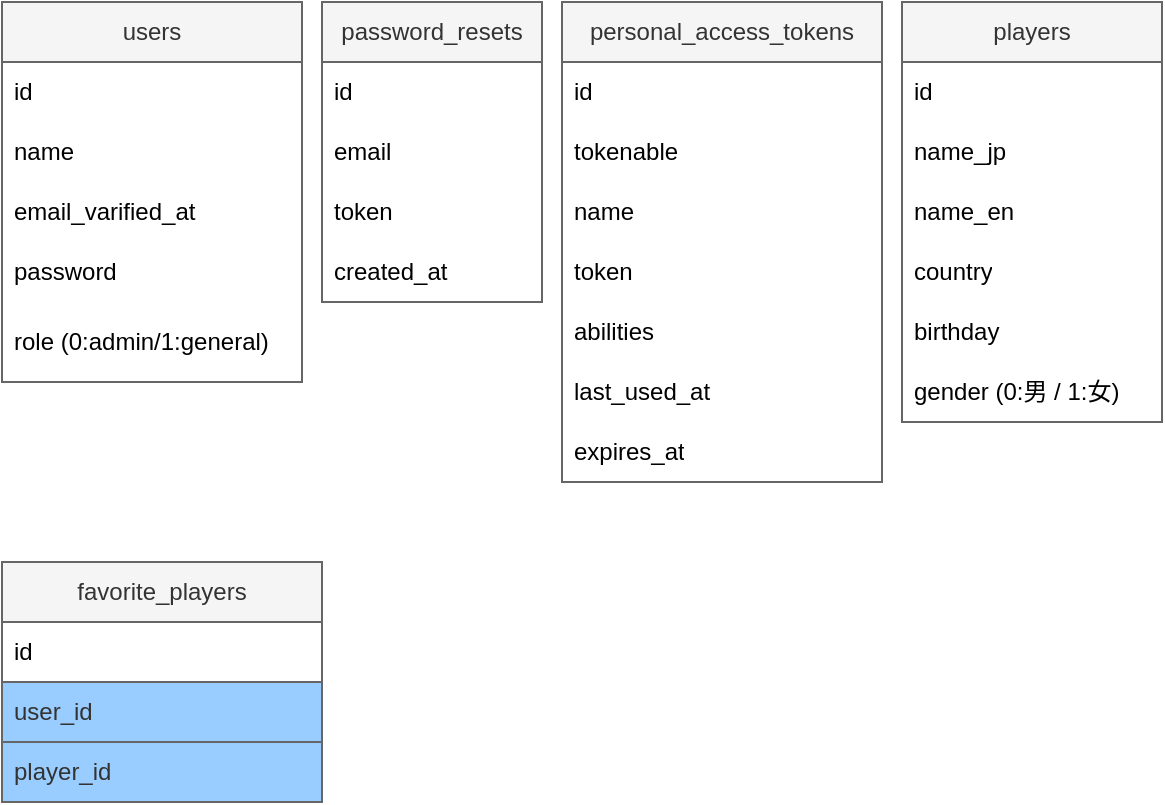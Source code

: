 <mxfile>
    <diagram id="KUt-hgRuFy8eg9zBYdGL" name="ページ1">
        <mxGraphModel dx="705" dy="655" grid="1" gridSize="10" guides="1" tooltips="1" connect="1" arrows="1" fold="1" page="1" pageScale="1" pageWidth="827" pageHeight="1169" background="#ffffff" math="0" shadow="0">
            <root>
                <mxCell id="0"/>
                <mxCell id="1" parent="0"/>
                <mxCell id="7" value="users" style="swimlane;fontStyle=0;childLayout=stackLayout;horizontal=1;startSize=30;horizontalStack=0;resizeParent=1;resizeParentMax=0;resizeLast=0;collapsible=1;marginBottom=0;whiteSpace=wrap;html=1;fillStyle=auto;labelBackgroundColor=none;fillColor=#f5f5f5;fontColor=#333333;strokeColor=#666666;" vertex="1" parent="1">
                    <mxGeometry x="10" y="80" width="150" height="190" as="geometry"/>
                </mxCell>
                <mxCell id="8" value="id" style="text;strokeColor=none;fillColor=none;align=left;verticalAlign=middle;spacingLeft=4;spacingRight=4;overflow=hidden;points=[[0,0.5],[1,0.5]];portConstraint=eastwest;rotatable=0;whiteSpace=wrap;html=1;fontColor=#000000;" vertex="1" parent="7">
                    <mxGeometry y="30" width="150" height="30" as="geometry"/>
                </mxCell>
                <mxCell id="9" value="name" style="text;strokeColor=none;fillColor=none;align=left;verticalAlign=middle;spacingLeft=4;spacingRight=4;overflow=hidden;points=[[0,0.5],[1,0.5]];portConstraint=eastwest;rotatable=0;whiteSpace=wrap;html=1;fontColor=#000000;" vertex="1" parent="7">
                    <mxGeometry y="60" width="150" height="30" as="geometry"/>
                </mxCell>
                <mxCell id="12" value="email_varified_at" style="text;strokeColor=none;fillColor=none;align=left;verticalAlign=middle;spacingLeft=4;spacingRight=4;overflow=hidden;points=[[0,0.5],[1,0.5]];portConstraint=eastwest;rotatable=0;whiteSpace=wrap;html=1;fontColor=#000000;" vertex="1" parent="7">
                    <mxGeometry y="90" width="150" height="30" as="geometry"/>
                </mxCell>
                <mxCell id="11" value="password" style="text;strokeColor=none;fillColor=none;align=left;verticalAlign=middle;spacingLeft=4;spacingRight=4;overflow=hidden;points=[[0,0.5],[1,0.5]];portConstraint=eastwest;rotatable=0;whiteSpace=wrap;html=1;fontColor=#000000;" vertex="1" parent="7">
                    <mxGeometry y="120" width="150" height="30" as="geometry"/>
                </mxCell>
                <mxCell id="13" value="role (0:admin/1:general)" style="text;strokeColor=none;fillColor=none;align=left;verticalAlign=middle;spacingLeft=4;spacingRight=4;overflow=hidden;points=[[0,0.5],[1,0.5]];portConstraint=eastwest;rotatable=0;whiteSpace=wrap;html=1;fontColor=#000000;" vertex="1" parent="7">
                    <mxGeometry y="150" width="150" height="40" as="geometry"/>
                </mxCell>
                <mxCell id="14" value="password_resets" style="swimlane;fontStyle=0;childLayout=stackLayout;horizontal=1;startSize=30;horizontalStack=0;resizeParent=1;resizeParentMax=0;resizeLast=0;collapsible=1;marginBottom=0;whiteSpace=wrap;html=1;fillStyle=auto;labelBackgroundColor=none;fillColor=#f5f5f5;fontColor=#333333;strokeColor=#666666;" vertex="1" parent="1">
                    <mxGeometry x="170" y="80" width="110" height="150" as="geometry"/>
                </mxCell>
                <mxCell id="15" value="id" style="text;strokeColor=none;fillColor=none;align=left;verticalAlign=middle;spacingLeft=4;spacingRight=4;overflow=hidden;points=[[0,0.5],[1,0.5]];portConstraint=eastwest;rotatable=0;whiteSpace=wrap;html=1;fontColor=#000000;" vertex="1" parent="14">
                    <mxGeometry y="30" width="110" height="30" as="geometry"/>
                </mxCell>
                <mxCell id="16" value="email" style="text;strokeColor=none;fillColor=none;align=left;verticalAlign=middle;spacingLeft=4;spacingRight=4;overflow=hidden;points=[[0,0.5],[1,0.5]];portConstraint=eastwest;rotatable=0;whiteSpace=wrap;html=1;fontColor=#000000;" vertex="1" parent="14">
                    <mxGeometry y="60" width="110" height="30" as="geometry"/>
                </mxCell>
                <mxCell id="17" value="token" style="text;strokeColor=none;fillColor=none;align=left;verticalAlign=middle;spacingLeft=4;spacingRight=4;overflow=hidden;points=[[0,0.5],[1,0.5]];portConstraint=eastwest;rotatable=0;whiteSpace=wrap;html=1;fontColor=#000000;" vertex="1" parent="14">
                    <mxGeometry y="90" width="110" height="30" as="geometry"/>
                </mxCell>
                <mxCell id="18" value="created_at" style="text;strokeColor=none;fillColor=none;align=left;verticalAlign=middle;spacingLeft=4;spacingRight=4;overflow=hidden;points=[[0,0.5],[1,0.5]];portConstraint=eastwest;rotatable=0;whiteSpace=wrap;html=1;fontColor=#000000;" vertex="1" parent="14">
                    <mxGeometry y="120" width="110" height="30" as="geometry"/>
                </mxCell>
                <mxCell id="20" value="personal_access_tokens" style="swimlane;fontStyle=0;childLayout=stackLayout;horizontal=1;startSize=30;horizontalStack=0;resizeParent=1;resizeParentMax=0;resizeLast=0;collapsible=1;marginBottom=0;whiteSpace=wrap;html=1;fillStyle=auto;labelBackgroundColor=none;fillColor=#f5f5f5;fontColor=#333333;strokeColor=#666666;" vertex="1" parent="1">
                    <mxGeometry x="290" y="80" width="160" height="240" as="geometry"/>
                </mxCell>
                <mxCell id="21" value="id" style="text;strokeColor=none;fillColor=none;align=left;verticalAlign=middle;spacingLeft=4;spacingRight=4;overflow=hidden;points=[[0,0.5],[1,0.5]];portConstraint=eastwest;rotatable=0;whiteSpace=wrap;html=1;fontColor=#000000;" vertex="1" parent="20">
                    <mxGeometry y="30" width="160" height="30" as="geometry"/>
                </mxCell>
                <mxCell id="22" value="tokenable" style="text;strokeColor=none;fillColor=none;align=left;verticalAlign=middle;spacingLeft=4;spacingRight=4;overflow=hidden;points=[[0,0.5],[1,0.5]];portConstraint=eastwest;rotatable=0;whiteSpace=wrap;html=1;fontColor=#000000;" vertex="1" parent="20">
                    <mxGeometry y="60" width="160" height="30" as="geometry"/>
                </mxCell>
                <mxCell id="24" value="name" style="text;strokeColor=none;fillColor=none;align=left;verticalAlign=middle;spacingLeft=4;spacingRight=4;overflow=hidden;points=[[0,0.5],[1,0.5]];portConstraint=eastwest;rotatable=0;whiteSpace=wrap;html=1;fontColor=#000000;" vertex="1" parent="20">
                    <mxGeometry y="90" width="160" height="30" as="geometry"/>
                </mxCell>
                <mxCell id="27" value="token" style="text;strokeColor=none;fillColor=none;align=left;verticalAlign=middle;spacingLeft=4;spacingRight=4;overflow=hidden;points=[[0,0.5],[1,0.5]];portConstraint=eastwest;rotatable=0;whiteSpace=wrap;html=1;fontColor=#000000;" vertex="1" parent="20">
                    <mxGeometry y="120" width="160" height="30" as="geometry"/>
                </mxCell>
                <mxCell id="23" value="abilities" style="text;strokeColor=none;fillColor=none;align=left;verticalAlign=middle;spacingLeft=4;spacingRight=4;overflow=hidden;points=[[0,0.5],[1,0.5]];portConstraint=eastwest;rotatable=0;whiteSpace=wrap;html=1;fontColor=#000000;" vertex="1" parent="20">
                    <mxGeometry y="150" width="160" height="30" as="geometry"/>
                </mxCell>
                <mxCell id="28" value="last_used_at" style="text;strokeColor=none;fillColor=none;align=left;verticalAlign=middle;spacingLeft=4;spacingRight=4;overflow=hidden;points=[[0,0.5],[1,0.5]];portConstraint=eastwest;rotatable=0;whiteSpace=wrap;html=1;fontColor=#000000;" vertex="1" parent="20">
                    <mxGeometry y="180" width="160" height="30" as="geometry"/>
                </mxCell>
                <mxCell id="29" value="expires_at" style="text;strokeColor=none;fillColor=none;align=left;verticalAlign=middle;spacingLeft=4;spacingRight=4;overflow=hidden;points=[[0,0.5],[1,0.5]];portConstraint=eastwest;rotatable=0;whiteSpace=wrap;html=1;fontColor=#000000;" vertex="1" parent="20">
                    <mxGeometry y="210" width="160" height="30" as="geometry"/>
                </mxCell>
                <mxCell id="30" value="players" style="swimlane;fontStyle=0;childLayout=stackLayout;horizontal=1;startSize=30;horizontalStack=0;resizeParent=1;resizeParentMax=0;resizeLast=0;collapsible=1;marginBottom=0;whiteSpace=wrap;html=1;fillStyle=auto;labelBackgroundColor=none;fillColor=#f5f5f5;fontColor=#333333;strokeColor=#666666;" vertex="1" parent="1">
                    <mxGeometry x="460" y="80" width="130" height="210" as="geometry"/>
                </mxCell>
                <mxCell id="31" value="id" style="text;strokeColor=none;fillColor=none;align=left;verticalAlign=middle;spacingLeft=4;spacingRight=4;overflow=hidden;points=[[0,0.5],[1,0.5]];portConstraint=eastwest;rotatable=0;whiteSpace=wrap;html=1;fontColor=#000000;" vertex="1" parent="30">
                    <mxGeometry y="30" width="130" height="30" as="geometry"/>
                </mxCell>
                <mxCell id="32" value="name_jp" style="text;strokeColor=none;fillColor=none;align=left;verticalAlign=middle;spacingLeft=4;spacingRight=4;overflow=hidden;points=[[0,0.5],[1,0.5]];portConstraint=eastwest;rotatable=0;whiteSpace=wrap;html=1;fontColor=#000000;" vertex="1" parent="30">
                    <mxGeometry y="60" width="130" height="30" as="geometry"/>
                </mxCell>
                <mxCell id="33" value="name_en" style="text;strokeColor=none;fillColor=none;align=left;verticalAlign=middle;spacingLeft=4;spacingRight=4;overflow=hidden;points=[[0,0.5],[1,0.5]];portConstraint=eastwest;rotatable=0;whiteSpace=wrap;html=1;fontColor=#000000;" vertex="1" parent="30">
                    <mxGeometry y="90" width="130" height="30" as="geometry"/>
                </mxCell>
                <mxCell id="34" value="country" style="text;strokeColor=none;fillColor=none;align=left;verticalAlign=middle;spacingLeft=4;spacingRight=4;overflow=hidden;points=[[0,0.5],[1,0.5]];portConstraint=eastwest;rotatable=0;whiteSpace=wrap;html=1;fontColor=#000000;" vertex="1" parent="30">
                    <mxGeometry y="120" width="130" height="30" as="geometry"/>
                </mxCell>
                <mxCell id="35" value="birthday" style="text;strokeColor=none;fillColor=none;align=left;verticalAlign=middle;spacingLeft=4;spacingRight=4;overflow=hidden;points=[[0,0.5],[1,0.5]];portConstraint=eastwest;rotatable=0;whiteSpace=wrap;html=1;fontColor=#000000;" vertex="1" parent="30">
                    <mxGeometry y="150" width="130" height="30" as="geometry"/>
                </mxCell>
                <mxCell id="38" value="gender (0:男 / 1:女)" style="text;strokeColor=none;fillColor=none;align=left;verticalAlign=middle;spacingLeft=4;spacingRight=4;overflow=hidden;points=[[0,0.5],[1,0.5]];portConstraint=eastwest;rotatable=0;whiteSpace=wrap;html=1;fontColor=#000000;" vertex="1" parent="30">
                    <mxGeometry y="180" width="130" height="30" as="geometry"/>
                </mxCell>
                <mxCell id="39" value="favorite_players" style="swimlane;fontStyle=0;childLayout=stackLayout;horizontal=1;startSize=30;horizontalStack=0;resizeParent=1;resizeParentMax=0;resizeLast=0;collapsible=1;marginBottom=0;whiteSpace=wrap;html=1;fillStyle=auto;labelBackgroundColor=none;fillColor=#f5f5f5;fontColor=#333333;strokeColor=#666666;" vertex="1" parent="1">
                    <mxGeometry x="10" y="360" width="160" height="120" as="geometry"/>
                </mxCell>
                <mxCell id="40" value="id" style="text;strokeColor=none;fillColor=none;align=left;verticalAlign=middle;spacingLeft=4;spacingRight=4;overflow=hidden;points=[[0,0.5],[1,0.5]];portConstraint=eastwest;rotatable=0;whiteSpace=wrap;html=1;fontColor=#000000;" vertex="1" parent="39">
                    <mxGeometry y="30" width="160" height="30" as="geometry"/>
                </mxCell>
                <mxCell id="41" value="user_id" style="text;strokeColor=#666666;fillColor=#99CCFF;align=left;verticalAlign=middle;spacingLeft=4;spacingRight=4;overflow=hidden;points=[[0,0.5],[1,0.5]];portConstraint=eastwest;rotatable=0;whiteSpace=wrap;html=1;fontColor=#333333;" vertex="1" parent="39">
                    <mxGeometry y="60" width="160" height="30" as="geometry"/>
                </mxCell>
                <mxCell id="42" value="player_id" style="text;align=left;verticalAlign=middle;spacingLeft=4;spacingRight=4;overflow=hidden;points=[[0,0.5],[1,0.5]];portConstraint=eastwest;rotatable=0;whiteSpace=wrap;html=1;fillColor=#99CCFF;strokeColor=#666666;fontColor=#333333;" vertex="1" parent="39">
                    <mxGeometry y="90" width="160" height="30" as="geometry"/>
                </mxCell>
            </root>
        </mxGraphModel>
    </diagram>
</mxfile>